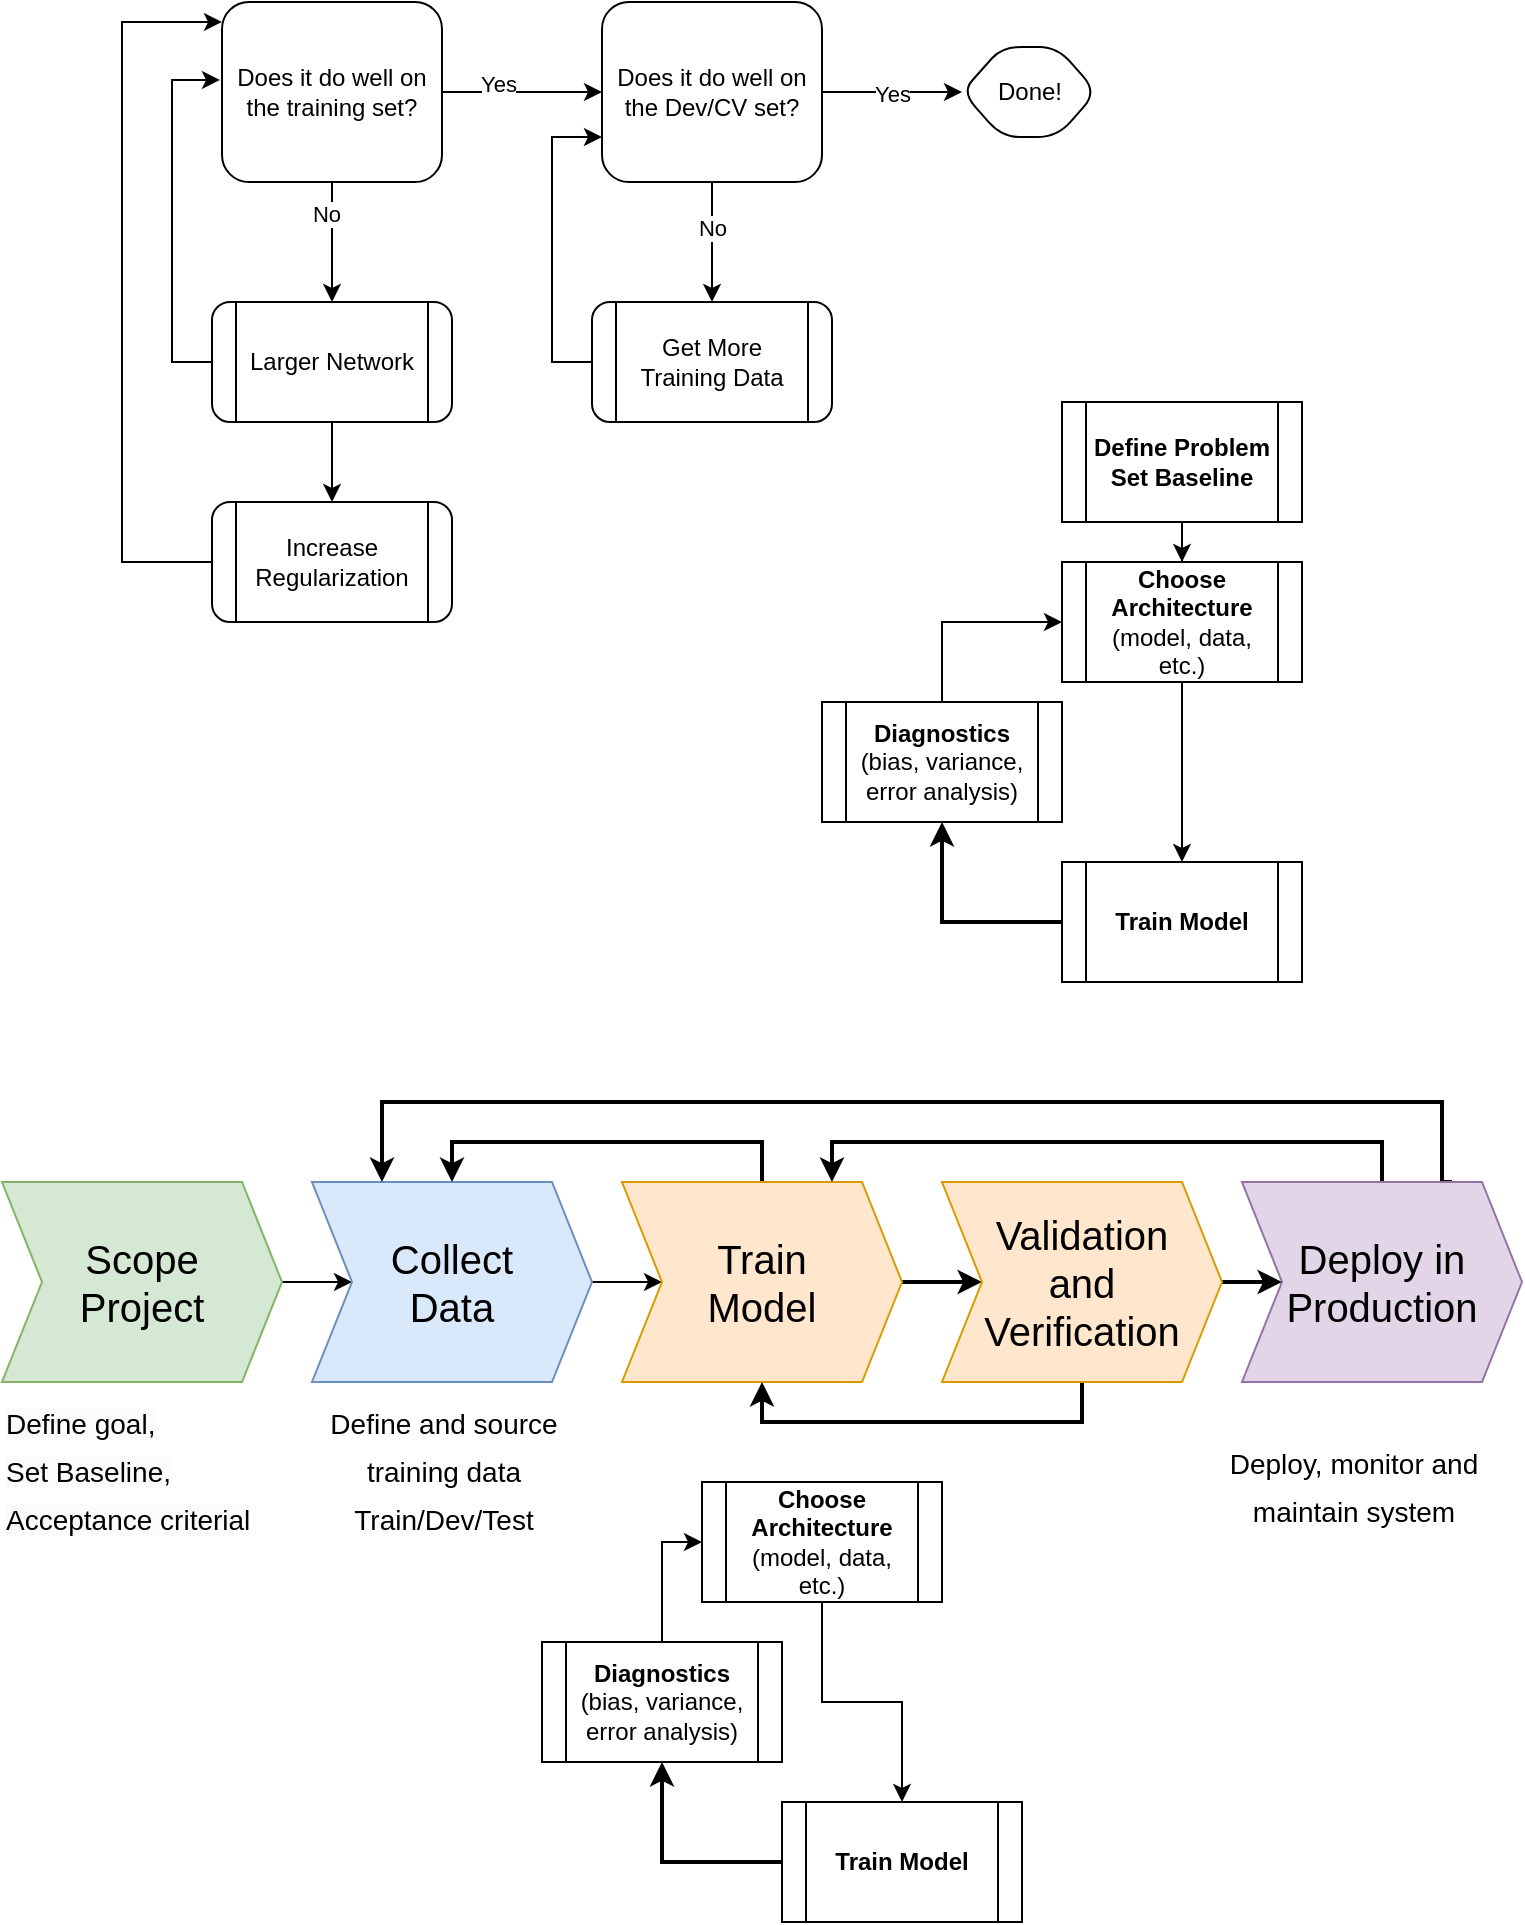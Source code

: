<mxfile version="20.8.16" type="device"><diagram id="C5RBs43oDa-KdzZeNtuy" name="Page-1"><mxGraphModel dx="1242" dy="878" grid="1" gridSize="10" guides="1" tooltips="1" connect="1" arrows="1" fold="1" page="1" pageScale="1" pageWidth="827" pageHeight="1169" math="0" shadow="0"><root><mxCell id="WIyWlLk6GJQsqaUBKTNV-0"/><mxCell id="WIyWlLk6GJQsqaUBKTNV-1" parent="WIyWlLk6GJQsqaUBKTNV-0"/><mxCell id="2ZAjsbXS09brRS9b72aD-1" value="" style="edgeStyle=orthogonalEdgeStyle;rounded=0;orthogonalLoop=1;jettySize=auto;html=1;" parent="WIyWlLk6GJQsqaUBKTNV-1" source="WIyWlLk6GJQsqaUBKTNV-3" target="2ZAjsbXS09brRS9b72aD-0" edge="1"><mxGeometry relative="1" as="geometry"/></mxCell><mxCell id="2ZAjsbXS09brRS9b72aD-5" value="Yes" style="edgeLabel;html=1;align=center;verticalAlign=middle;resizable=0;points=[];" parent="2ZAjsbXS09brRS9b72aD-1" vertex="1" connectable="0"><mxGeometry x="-0.3" y="4" relative="1" as="geometry"><mxPoint as="offset"/></mxGeometry></mxCell><mxCell id="2ZAjsbXS09brRS9b72aD-12" value="" style="edgeStyle=orthogonalEdgeStyle;rounded=0;orthogonalLoop=1;jettySize=auto;html=1;" parent="WIyWlLk6GJQsqaUBKTNV-1" source="WIyWlLk6GJQsqaUBKTNV-3" target="2ZAjsbXS09brRS9b72aD-11" edge="1"><mxGeometry relative="1" as="geometry"/></mxCell><mxCell id="2ZAjsbXS09brRS9b72aD-13" value="No" style="edgeLabel;html=1;align=center;verticalAlign=middle;resizable=0;points=[];" parent="2ZAjsbXS09brRS9b72aD-12" vertex="1" connectable="0"><mxGeometry x="-0.467" y="-3" relative="1" as="geometry"><mxPoint as="offset"/></mxGeometry></mxCell><mxCell id="WIyWlLk6GJQsqaUBKTNV-3" value="Does it do well on the training set?" style="rounded=1;whiteSpace=wrap;html=1;fontSize=12;glass=0;strokeWidth=1;shadow=0;" parent="WIyWlLk6GJQsqaUBKTNV-1" vertex="1"><mxGeometry x="160" y="80" width="110" height="90" as="geometry"/></mxCell><mxCell id="2ZAjsbXS09brRS9b72aD-3" value="" style="edgeStyle=orthogonalEdgeStyle;rounded=0;orthogonalLoop=1;jettySize=auto;html=1;" parent="WIyWlLk6GJQsqaUBKTNV-1" source="2ZAjsbXS09brRS9b72aD-0" target="2ZAjsbXS09brRS9b72aD-2" edge="1"><mxGeometry relative="1" as="geometry"/></mxCell><mxCell id="2ZAjsbXS09brRS9b72aD-4" value="Yes" style="edgeLabel;html=1;align=center;verticalAlign=middle;resizable=0;points=[];" parent="2ZAjsbXS09brRS9b72aD-3" vertex="1" connectable="0"><mxGeometry y="-1" relative="1" as="geometry"><mxPoint as="offset"/></mxGeometry></mxCell><mxCell id="2ZAjsbXS09brRS9b72aD-9" value="" style="edgeStyle=orthogonalEdgeStyle;rounded=0;orthogonalLoop=1;jettySize=auto;html=1;" parent="WIyWlLk6GJQsqaUBKTNV-1" source="2ZAjsbXS09brRS9b72aD-0" target="2ZAjsbXS09brRS9b72aD-8" edge="1"><mxGeometry relative="1" as="geometry"/></mxCell><mxCell id="2ZAjsbXS09brRS9b72aD-10" value="No" style="edgeLabel;html=1;align=center;verticalAlign=middle;resizable=0;points=[];" parent="2ZAjsbXS09brRS9b72aD-9" vertex="1" connectable="0"><mxGeometry x="-0.233" relative="1" as="geometry"><mxPoint as="offset"/></mxGeometry></mxCell><mxCell id="2ZAjsbXS09brRS9b72aD-0" value="Does it do well on the Dev/CV set?" style="rounded=1;whiteSpace=wrap;html=1;fontSize=12;glass=0;strokeWidth=1;shadow=0;" parent="WIyWlLk6GJQsqaUBKTNV-1" vertex="1"><mxGeometry x="350" y="80" width="110" height="90" as="geometry"/></mxCell><mxCell id="2ZAjsbXS09brRS9b72aD-2" value="Done!" style="shape=hexagon;perimeter=hexagonPerimeter2;whiteSpace=wrap;html=1;fixedSize=1;rounded=1;glass=0;strokeWidth=1;shadow=0;" parent="WIyWlLk6GJQsqaUBKTNV-1" vertex="1"><mxGeometry x="530" y="102.5" width="67.5" height="45" as="geometry"/></mxCell><mxCell id="2ZAjsbXS09brRS9b72aD-14" style="edgeStyle=orthogonalEdgeStyle;rounded=0;orthogonalLoop=1;jettySize=auto;html=1;exitX=0;exitY=0.5;exitDx=0;exitDy=0;entryX=0;entryY=0.75;entryDx=0;entryDy=0;" parent="WIyWlLk6GJQsqaUBKTNV-1" source="2ZAjsbXS09brRS9b72aD-8" target="2ZAjsbXS09brRS9b72aD-0" edge="1"><mxGeometry relative="1" as="geometry"/></mxCell><mxCell id="2ZAjsbXS09brRS9b72aD-8" value="Get More Training Data" style="shape=process;whiteSpace=wrap;html=1;backgroundOutline=1;rounded=1;glass=0;strokeWidth=1;shadow=0;" parent="WIyWlLk6GJQsqaUBKTNV-1" vertex="1"><mxGeometry x="345" y="230" width="120" height="60" as="geometry"/></mxCell><mxCell id="2ZAjsbXS09brRS9b72aD-15" style="edgeStyle=orthogonalEdgeStyle;rounded=0;orthogonalLoop=1;jettySize=auto;html=1;exitX=0;exitY=0.5;exitDx=0;exitDy=0;entryX=-0.009;entryY=0.433;entryDx=0;entryDy=0;entryPerimeter=0;" parent="WIyWlLk6GJQsqaUBKTNV-1" source="2ZAjsbXS09brRS9b72aD-11" target="WIyWlLk6GJQsqaUBKTNV-3" edge="1"><mxGeometry relative="1" as="geometry"/></mxCell><mxCell id="2ZAjsbXS09brRS9b72aD-17" value="" style="edgeStyle=orthogonalEdgeStyle;rounded=0;orthogonalLoop=1;jettySize=auto;html=1;" parent="WIyWlLk6GJQsqaUBKTNV-1" source="2ZAjsbXS09brRS9b72aD-11" target="2ZAjsbXS09brRS9b72aD-16" edge="1"><mxGeometry relative="1" as="geometry"/></mxCell><mxCell id="2ZAjsbXS09brRS9b72aD-11" value="Larger Network" style="shape=process;whiteSpace=wrap;html=1;backgroundOutline=1;rounded=1;glass=0;strokeWidth=1;shadow=0;" parent="WIyWlLk6GJQsqaUBKTNV-1" vertex="1"><mxGeometry x="155" y="230" width="120" height="60" as="geometry"/></mxCell><mxCell id="2ZAjsbXS09brRS9b72aD-18" style="edgeStyle=orthogonalEdgeStyle;rounded=0;orthogonalLoop=1;jettySize=auto;html=1;exitX=0;exitY=0.5;exitDx=0;exitDy=0;entryX=0;entryY=0.111;entryDx=0;entryDy=0;entryPerimeter=0;" parent="WIyWlLk6GJQsqaUBKTNV-1" source="2ZAjsbXS09brRS9b72aD-16" target="WIyWlLk6GJQsqaUBKTNV-3" edge="1"><mxGeometry relative="1" as="geometry"><Array as="points"><mxPoint x="110" y="360"/><mxPoint x="110" y="90"/></Array></mxGeometry></mxCell><mxCell id="2ZAjsbXS09brRS9b72aD-16" value="Increase Regularization" style="shape=process;whiteSpace=wrap;html=1;backgroundOutline=1;rounded=1;glass=0;strokeWidth=1;shadow=0;" parent="WIyWlLk6GJQsqaUBKTNV-1" vertex="1"><mxGeometry x="155" y="330" width="120" height="60" as="geometry"/></mxCell><mxCell id="xxkCg7GxJK6X9Ah3vhhr-2" value="" style="edgeStyle=orthogonalEdgeStyle;rounded=0;orthogonalLoop=1;jettySize=auto;html=1;" parent="WIyWlLk6GJQsqaUBKTNV-1" source="xxkCg7GxJK6X9Ah3vhhr-0" target="xxkCg7GxJK6X9Ah3vhhr-1" edge="1"><mxGeometry relative="1" as="geometry"/></mxCell><mxCell id="xxkCg7GxJK6X9Ah3vhhr-0" value="&lt;b&gt;Define Problem&lt;br&gt;Set Baseline&lt;/b&gt;" style="shape=process;whiteSpace=wrap;html=1;backgroundOutline=1;" parent="WIyWlLk6GJQsqaUBKTNV-1" vertex="1"><mxGeometry x="580" y="280" width="120" height="60" as="geometry"/></mxCell><mxCell id="xxkCg7GxJK6X9Ah3vhhr-4" value="" style="edgeStyle=orthogonalEdgeStyle;rounded=0;orthogonalLoop=1;jettySize=auto;html=1;" parent="WIyWlLk6GJQsqaUBKTNV-1" source="xxkCg7GxJK6X9Ah3vhhr-1" target="xxkCg7GxJK6X9Ah3vhhr-3" edge="1"><mxGeometry relative="1" as="geometry"/></mxCell><mxCell id="xxkCg7GxJK6X9Ah3vhhr-1" value="&lt;b&gt;Choose Architecture&lt;/b&gt;&lt;br&gt;(model, data, etc.)" style="shape=process;whiteSpace=wrap;html=1;backgroundOutline=1;" parent="WIyWlLk6GJQsqaUBKTNV-1" vertex="1"><mxGeometry x="580" y="360" width="120" height="60" as="geometry"/></mxCell><mxCell id="-d-B1cpgPRDfu-P2TyAK-12" style="edgeStyle=orthogonalEdgeStyle;rounded=0;orthogonalLoop=1;jettySize=auto;html=1;exitX=0;exitY=0.5;exitDx=0;exitDy=0;strokeWidth=2;fontSize=20;" edge="1" parent="WIyWlLk6GJQsqaUBKTNV-1" source="xxkCg7GxJK6X9Ah3vhhr-3" target="xxkCg7GxJK6X9Ah3vhhr-5"><mxGeometry relative="1" as="geometry"/></mxCell><mxCell id="xxkCg7GxJK6X9Ah3vhhr-3" value="&lt;b&gt;Train Model&lt;/b&gt;" style="shape=process;whiteSpace=wrap;html=1;backgroundOutline=1;" parent="WIyWlLk6GJQsqaUBKTNV-1" vertex="1"><mxGeometry x="580" y="510" width="120" height="60" as="geometry"/></mxCell><mxCell id="xxkCg7GxJK6X9Ah3vhhr-7" style="edgeStyle=orthogonalEdgeStyle;rounded=0;orthogonalLoop=1;jettySize=auto;html=1;exitX=0.5;exitY=0;exitDx=0;exitDy=0;entryX=0;entryY=0.5;entryDx=0;entryDy=0;" parent="WIyWlLk6GJQsqaUBKTNV-1" source="xxkCg7GxJK6X9Ah3vhhr-5" target="xxkCg7GxJK6X9Ah3vhhr-1" edge="1"><mxGeometry relative="1" as="geometry"/></mxCell><mxCell id="xxkCg7GxJK6X9Ah3vhhr-5" value="&lt;b&gt;Diagnostics&lt;/b&gt;&lt;br&gt;(bias, variance, error analysis)" style="shape=process;whiteSpace=wrap;html=1;backgroundOutline=1;" parent="WIyWlLk6GJQsqaUBKTNV-1" vertex="1"><mxGeometry x="460" y="430" width="120" height="60" as="geometry"/></mxCell><mxCell id="-d-B1cpgPRDfu-P2TyAK-3" value="" style="edgeStyle=orthogonalEdgeStyle;rounded=0;orthogonalLoop=1;jettySize=auto;html=1;fontSize=14;" edge="1" parent="WIyWlLk6GJQsqaUBKTNV-1" source="-d-B1cpgPRDfu-P2TyAK-1" target="-d-B1cpgPRDfu-P2TyAK-2"><mxGeometry relative="1" as="geometry"/></mxCell><mxCell id="-d-B1cpgPRDfu-P2TyAK-1" value="Scope &lt;br&gt;Project" style="shape=step;perimeter=stepPerimeter;whiteSpace=wrap;html=1;fixedSize=1;fillColor=#d5e8d4;strokeColor=#82b366;fontSize=20;" vertex="1" parent="WIyWlLk6GJQsqaUBKTNV-1"><mxGeometry x="50" y="670" width="140" height="100" as="geometry"/></mxCell><mxCell id="-d-B1cpgPRDfu-P2TyAK-7" value="" style="edgeStyle=orthogonalEdgeStyle;rounded=0;orthogonalLoop=1;jettySize=auto;html=1;fontSize=20;" edge="1" parent="WIyWlLk6GJQsqaUBKTNV-1" source="-d-B1cpgPRDfu-P2TyAK-2" target="-d-B1cpgPRDfu-P2TyAK-6"><mxGeometry relative="1" as="geometry"/></mxCell><mxCell id="-d-B1cpgPRDfu-P2TyAK-2" value="Collect&lt;br&gt;Data" style="shape=step;perimeter=stepPerimeter;whiteSpace=wrap;html=1;fixedSize=1;fillColor=#dae8fc;strokeColor=#6c8ebf;fontSize=20;" vertex="1" parent="WIyWlLk6GJQsqaUBKTNV-1"><mxGeometry x="205" y="670" width="140" height="100" as="geometry"/></mxCell><mxCell id="-d-B1cpgPRDfu-P2TyAK-4" value="&lt;span style=&quot;color: rgb(0, 0, 0); font-family: Helvetica; font-size: 14px; font-style: normal; font-variant-ligatures: normal; font-variant-caps: normal; font-weight: 400; letter-spacing: normal; orphans: 2; text-align: center; text-indent: 0px; text-transform: none; widows: 2; word-spacing: 0px; -webkit-text-stroke-width: 0px; background-color: rgb(251, 251, 251); text-decoration-thickness: initial; text-decoration-style: initial; text-decoration-color: initial; float: none; display: inline !important;&quot;&gt;Define goal,&lt;/span&gt;&lt;br style=&quot;border-color: var(--border-color); color: rgb(0, 0, 0); font-family: Helvetica; font-size: 14px; font-style: normal; font-variant-ligatures: normal; font-variant-caps: normal; font-weight: 400; letter-spacing: normal; orphans: 2; text-align: center; text-indent: 0px; text-transform: none; widows: 2; word-spacing: 0px; -webkit-text-stroke-width: 0px; background-color: rgb(251, 251, 251); text-decoration-thickness: initial; text-decoration-style: initial; text-decoration-color: initial;&quot;&gt;&lt;span style=&quot;color: rgb(0, 0, 0); font-family: Helvetica; font-size: 14px; font-style: normal; font-variant-ligatures: normal; font-variant-caps: normal; font-weight: 400; letter-spacing: normal; orphans: 2; text-align: center; text-indent: 0px; text-transform: none; widows: 2; word-spacing: 0px; -webkit-text-stroke-width: 0px; background-color: rgb(251, 251, 251); text-decoration-thickness: initial; text-decoration-style: initial; text-decoration-color: initial; float: none; display: inline !important;&quot;&gt;Set Baseline,&lt;/span&gt;&lt;br style=&quot;border-color: var(--border-color); color: rgb(0, 0, 0); font-family: Helvetica; font-size: 14px; font-style: normal; font-variant-ligatures: normal; font-variant-caps: normal; font-weight: 400; letter-spacing: normal; orphans: 2; text-align: center; text-indent: 0px; text-transform: none; widows: 2; word-spacing: 0px; -webkit-text-stroke-width: 0px; background-color: rgb(251, 251, 251); text-decoration-thickness: initial; text-decoration-style: initial; text-decoration-color: initial;&quot;&gt;&lt;span style=&quot;color: rgb(0, 0, 0); font-family: Helvetica; font-size: 14px; font-style: normal; font-variant-ligatures: normal; font-variant-caps: normal; font-weight: 400; letter-spacing: normal; orphans: 2; text-align: center; text-indent: 0px; text-transform: none; widows: 2; word-spacing: 0px; -webkit-text-stroke-width: 0px; background-color: rgb(251, 251, 251); text-decoration-thickness: initial; text-decoration-style: initial; text-decoration-color: initial; float: none; display: inline !important;&quot;&gt;Acceptance criterial&lt;/span&gt;" style="text;whiteSpace=wrap;html=1;fontSize=20;" vertex="1" parent="WIyWlLk6GJQsqaUBKTNV-1"><mxGeometry x="50" y="770" width="130" height="80" as="geometry"/></mxCell><mxCell id="-d-B1cpgPRDfu-P2TyAK-5" value="&lt;div style=&quot;text-align: center;&quot;&gt;&lt;span style=&quot;background-color: initial; font-size: 14px;&quot;&gt;Define and source training data&lt;/span&gt;&lt;/div&gt;&lt;div style=&quot;text-align: center;&quot;&gt;&lt;span style=&quot;background-color: initial; font-size: 14px;&quot;&gt;Train/Dev/Test&lt;/span&gt;&lt;/div&gt;" style="text;whiteSpace=wrap;html=1;fontSize=20;" vertex="1" parent="WIyWlLk6GJQsqaUBKTNV-1"><mxGeometry x="205" y="770" width="130" height="80" as="geometry"/></mxCell><mxCell id="-d-B1cpgPRDfu-P2TyAK-20" style="edgeStyle=orthogonalEdgeStyle;rounded=0;orthogonalLoop=1;jettySize=auto;html=1;exitX=0.5;exitY=0;exitDx=0;exitDy=0;entryX=0.5;entryY=0;entryDx=0;entryDy=0;strokeWidth=2;fontSize=20;" edge="1" parent="WIyWlLk6GJQsqaUBKTNV-1" source="-d-B1cpgPRDfu-P2TyAK-6" target="-d-B1cpgPRDfu-P2TyAK-2"><mxGeometry relative="1" as="geometry"/></mxCell><mxCell id="-d-B1cpgPRDfu-P2TyAK-22" value="" style="edgeStyle=orthogonalEdgeStyle;rounded=0;orthogonalLoop=1;jettySize=auto;html=1;strokeWidth=2;fontSize=20;" edge="1" parent="WIyWlLk6GJQsqaUBKTNV-1" source="-d-B1cpgPRDfu-P2TyAK-6" target="-d-B1cpgPRDfu-P2TyAK-21"><mxGeometry relative="1" as="geometry"/></mxCell><mxCell id="-d-B1cpgPRDfu-P2TyAK-6" value="Train &lt;br&gt;Model" style="shape=step;perimeter=stepPerimeter;whiteSpace=wrap;html=1;fixedSize=1;fillColor=#ffe6cc;strokeColor=#d79b00;fontSize=20;" vertex="1" parent="WIyWlLk6GJQsqaUBKTNV-1"><mxGeometry x="360" y="670" width="140" height="100" as="geometry"/></mxCell><mxCell id="-d-B1cpgPRDfu-P2TyAK-10" style="edgeStyle=orthogonalEdgeStyle;rounded=0;orthogonalLoop=1;jettySize=auto;html=1;exitX=0.5;exitY=0;exitDx=0;exitDy=0;entryX=0.75;entryY=0;entryDx=0;entryDy=0;fontSize=20;strokeWidth=2;" edge="1" parent="WIyWlLk6GJQsqaUBKTNV-1" source="-d-B1cpgPRDfu-P2TyAK-8" target="-d-B1cpgPRDfu-P2TyAK-6"><mxGeometry relative="1" as="geometry"/></mxCell><mxCell id="-d-B1cpgPRDfu-P2TyAK-11" style="edgeStyle=orthogonalEdgeStyle;rounded=0;orthogonalLoop=1;jettySize=auto;html=1;exitX=0.75;exitY=0;exitDx=0;exitDy=0;entryX=0.25;entryY=0;entryDx=0;entryDy=0;strokeWidth=2;fontSize=20;" edge="1" parent="WIyWlLk6GJQsqaUBKTNV-1" source="-d-B1cpgPRDfu-P2TyAK-8" target="-d-B1cpgPRDfu-P2TyAK-2"><mxGeometry relative="1" as="geometry"><Array as="points"><mxPoint x="770" y="670"/><mxPoint x="770" y="630"/><mxPoint x="240" y="630"/></Array></mxGeometry></mxCell><mxCell id="-d-B1cpgPRDfu-P2TyAK-8" value="Deploy in Production" style="shape=step;perimeter=stepPerimeter;whiteSpace=wrap;html=1;fixedSize=1;fillColor=#e1d5e7;strokeColor=#9673a6;fontSize=20;" vertex="1" parent="WIyWlLk6GJQsqaUBKTNV-1"><mxGeometry x="670" y="670" width="140" height="100" as="geometry"/></mxCell><mxCell id="-d-B1cpgPRDfu-P2TyAK-13" value="" style="edgeStyle=orthogonalEdgeStyle;rounded=0;orthogonalLoop=1;jettySize=auto;html=1;" edge="1" parent="WIyWlLk6GJQsqaUBKTNV-1" source="-d-B1cpgPRDfu-P2TyAK-14" target="-d-B1cpgPRDfu-P2TyAK-16"><mxGeometry relative="1" as="geometry"/></mxCell><mxCell id="-d-B1cpgPRDfu-P2TyAK-14" value="&lt;b&gt;Choose Architecture&lt;/b&gt;&lt;br&gt;(model, data, etc.)" style="shape=process;whiteSpace=wrap;html=1;backgroundOutline=1;" vertex="1" parent="WIyWlLk6GJQsqaUBKTNV-1"><mxGeometry x="400" y="820" width="120" height="60" as="geometry"/></mxCell><mxCell id="-d-B1cpgPRDfu-P2TyAK-15" style="edgeStyle=orthogonalEdgeStyle;rounded=0;orthogonalLoop=1;jettySize=auto;html=1;exitX=0;exitY=0.5;exitDx=0;exitDy=0;strokeWidth=2;fontSize=20;" edge="1" parent="WIyWlLk6GJQsqaUBKTNV-1" source="-d-B1cpgPRDfu-P2TyAK-16" target="-d-B1cpgPRDfu-P2TyAK-18"><mxGeometry relative="1" as="geometry"/></mxCell><mxCell id="-d-B1cpgPRDfu-P2TyAK-16" value="&lt;b&gt;Train Model&lt;/b&gt;" style="shape=process;whiteSpace=wrap;html=1;backgroundOutline=1;" vertex="1" parent="WIyWlLk6GJQsqaUBKTNV-1"><mxGeometry x="440" y="980" width="120" height="60" as="geometry"/></mxCell><mxCell id="-d-B1cpgPRDfu-P2TyAK-17" style="edgeStyle=orthogonalEdgeStyle;rounded=0;orthogonalLoop=1;jettySize=auto;html=1;exitX=0.5;exitY=0;exitDx=0;exitDy=0;entryX=0;entryY=0.5;entryDx=0;entryDy=0;" edge="1" parent="WIyWlLk6GJQsqaUBKTNV-1" source="-d-B1cpgPRDfu-P2TyAK-18" target="-d-B1cpgPRDfu-P2TyAK-14"><mxGeometry relative="1" as="geometry"/></mxCell><mxCell id="-d-B1cpgPRDfu-P2TyAK-18" value="&lt;b&gt;Diagnostics&lt;/b&gt;&lt;br&gt;(bias, variance, error analysis)" style="shape=process;whiteSpace=wrap;html=1;backgroundOutline=1;" vertex="1" parent="WIyWlLk6GJQsqaUBKTNV-1"><mxGeometry x="320" y="900" width="120" height="60" as="geometry"/></mxCell><mxCell id="-d-B1cpgPRDfu-P2TyAK-19" value="&lt;div style=&quot;text-align: center;&quot;&gt;&lt;span style=&quot;font-size: 14px;&quot;&gt;Deploy, monitor and maintain system&lt;/span&gt;&lt;/div&gt;" style="text;whiteSpace=wrap;html=1;fontSize=20;" vertex="1" parent="WIyWlLk6GJQsqaUBKTNV-1"><mxGeometry x="660" y="790" width="130" height="80" as="geometry"/></mxCell><mxCell id="-d-B1cpgPRDfu-P2TyAK-23" style="edgeStyle=orthogonalEdgeStyle;rounded=0;orthogonalLoop=1;jettySize=auto;html=1;exitX=0.5;exitY=1;exitDx=0;exitDy=0;entryX=0.5;entryY=1;entryDx=0;entryDy=0;strokeWidth=2;fontSize=20;" edge="1" parent="WIyWlLk6GJQsqaUBKTNV-1" source="-d-B1cpgPRDfu-P2TyAK-21" target="-d-B1cpgPRDfu-P2TyAK-6"><mxGeometry relative="1" as="geometry"/></mxCell><mxCell id="-d-B1cpgPRDfu-P2TyAK-24" style="edgeStyle=orthogonalEdgeStyle;rounded=0;orthogonalLoop=1;jettySize=auto;html=1;exitX=1;exitY=0.5;exitDx=0;exitDy=0;entryX=0;entryY=0.5;entryDx=0;entryDy=0;strokeWidth=2;fontSize=20;" edge="1" parent="WIyWlLk6GJQsqaUBKTNV-1" source="-d-B1cpgPRDfu-P2TyAK-21" target="-d-B1cpgPRDfu-P2TyAK-8"><mxGeometry relative="1" as="geometry"/></mxCell><mxCell id="-d-B1cpgPRDfu-P2TyAK-21" value="Validation &lt;br&gt;and &lt;br&gt;Verification" style="shape=step;perimeter=stepPerimeter;whiteSpace=wrap;html=1;fixedSize=1;fillColor=#ffe6cc;strokeColor=#d79b00;fontSize=20;" vertex="1" parent="WIyWlLk6GJQsqaUBKTNV-1"><mxGeometry x="520" y="670" width="140" height="100" as="geometry"/></mxCell></root></mxGraphModel></diagram></mxfile>